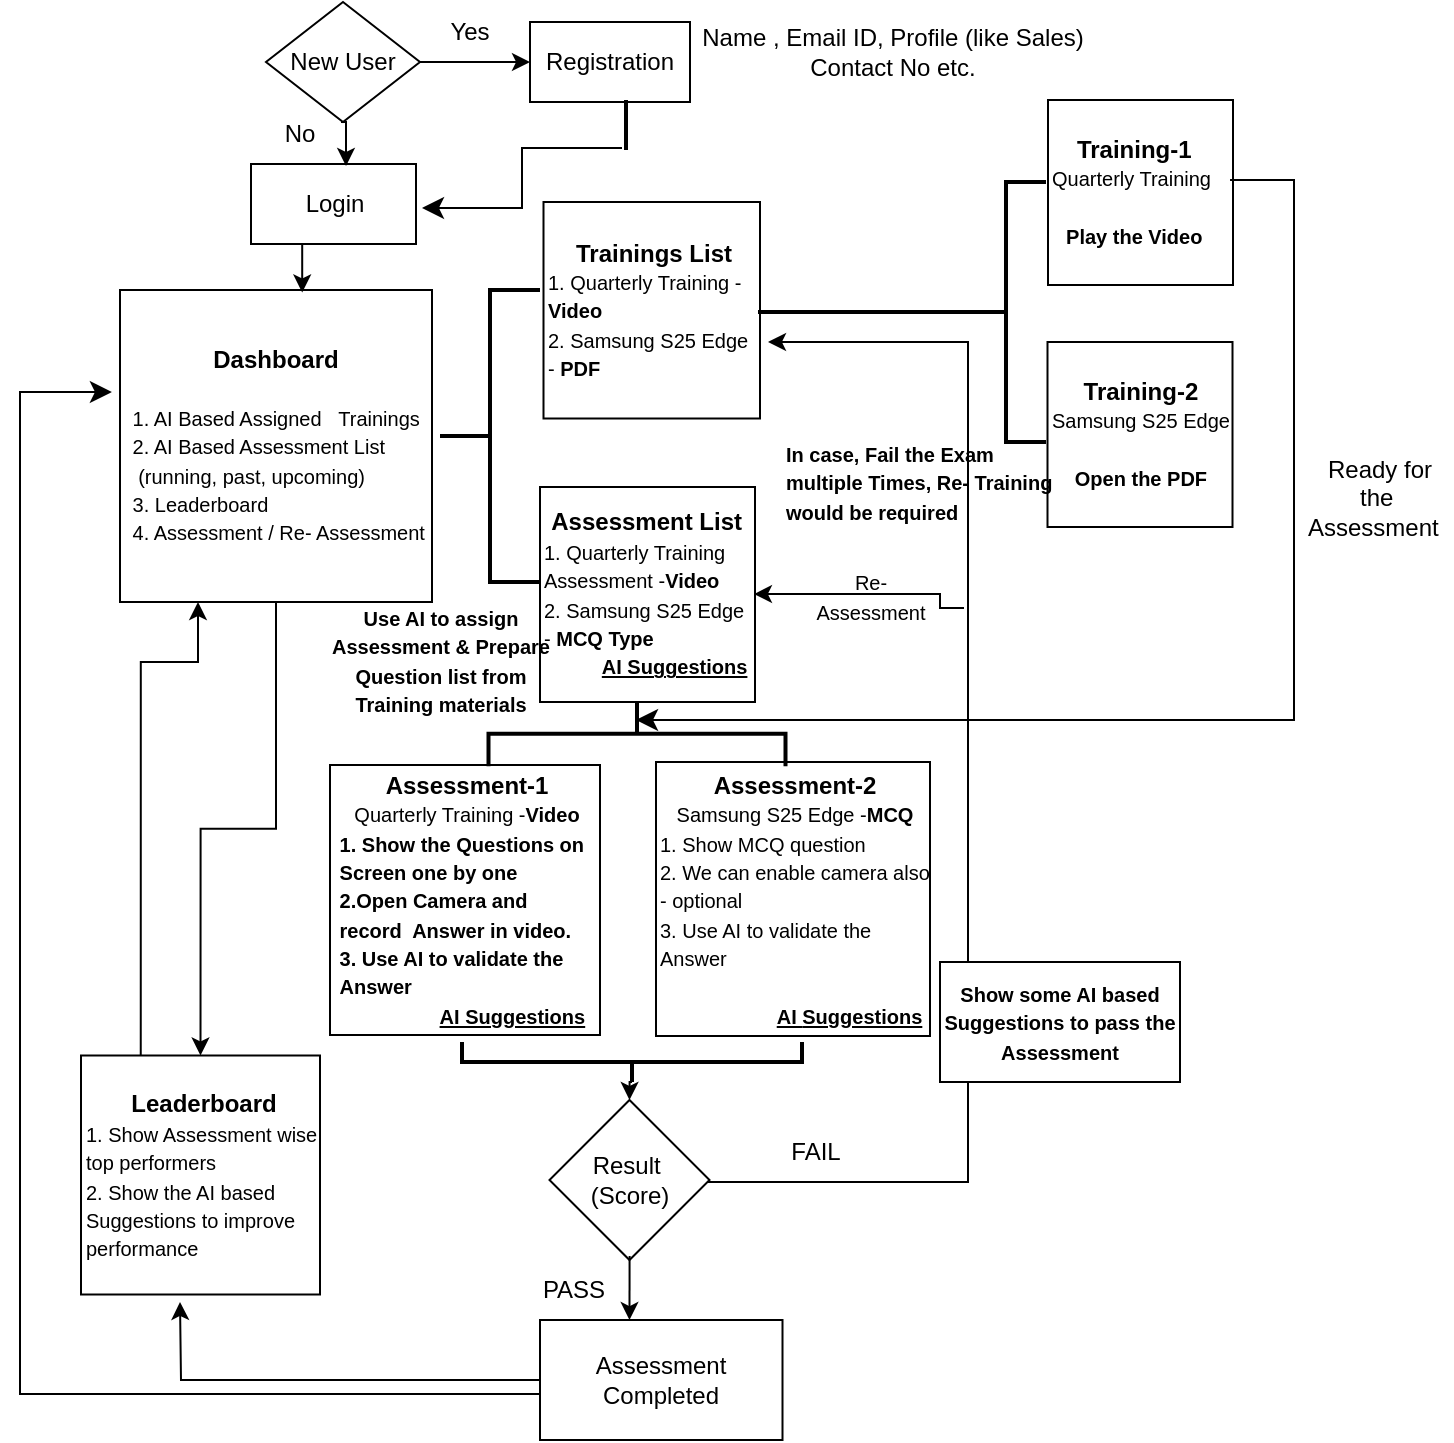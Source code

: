 <mxfile version="27.0.9">
  <diagram name="Page-1" id="fs7zEqEocok4wqV7YWik">
    <mxGraphModel dx="872" dy="534" grid="1" gridSize="10" guides="1" tooltips="1" connect="1" arrows="1" fold="1" page="1" pageScale="1" pageWidth="850" pageHeight="1100" math="0" shadow="0">
      <root>
        <mxCell id="0" />
        <mxCell id="1" parent="0" />
        <mxCell id="q4rNP5gYNwX9MC71njMD-92" style="edgeStyle=orthogonalEdgeStyle;rounded=0;orthogonalLoop=1;jettySize=auto;html=1;entryX=0;entryY=0.5;entryDx=0;entryDy=0;" edge="1" parent="1" source="q4rNP5gYNwX9MC71njMD-1" target="q4rNP5gYNwX9MC71njMD-2">
          <mxGeometry relative="1" as="geometry" />
        </mxCell>
        <mxCell id="q4rNP5gYNwX9MC71njMD-1" value="New User" style="rhombus;whiteSpace=wrap;html=1;" vertex="1" parent="1">
          <mxGeometry x="213" y="20" width="77" height="60" as="geometry" />
        </mxCell>
        <mxCell id="q4rNP5gYNwX9MC71njMD-2" value="Registration" style="rounded=0;whiteSpace=wrap;html=1;" vertex="1" parent="1">
          <mxGeometry x="345" y="30" width="80" height="40" as="geometry" />
        </mxCell>
        <mxCell id="q4rNP5gYNwX9MC71njMD-3" value="Login" style="rounded=0;whiteSpace=wrap;html=1;" vertex="1" parent="1">
          <mxGeometry x="205.5" y="101" width="82.5" height="40" as="geometry" />
        </mxCell>
        <mxCell id="q4rNP5gYNwX9MC71njMD-59" style="edgeStyle=orthogonalEdgeStyle;rounded=0;orthogonalLoop=1;jettySize=auto;html=1;entryX=0.5;entryY=0;entryDx=0;entryDy=0;" edge="1" parent="1" source="q4rNP5gYNwX9MC71njMD-6" target="q4rNP5gYNwX9MC71njMD-58">
          <mxGeometry relative="1" as="geometry">
            <mxPoint x="220" y="350" as="targetPoint" />
          </mxGeometry>
        </mxCell>
        <mxCell id="q4rNP5gYNwX9MC71njMD-6" value="&lt;b&gt;Dashboard&lt;/b&gt;&lt;div&gt;&lt;br&gt;&lt;/div&gt;&lt;div style=&quot;text-align: left;&quot;&gt;&lt;font style=&quot;font-size: 10px;&quot;&gt;&amp;nbsp;1. AI Based Assigned&amp;nbsp; &amp;nbsp;Trainings&lt;/font&gt;&lt;/div&gt;&lt;div style=&quot;text-align: left;&quot;&gt;&lt;font style=&quot;font-size: 10px;&quot;&gt;&amp;nbsp;2. AI Based Assessment List&lt;/font&gt;&lt;/div&gt;&lt;div style=&quot;text-align: left;&quot;&gt;&lt;font style=&quot;font-size: 10px;&quot;&gt;&amp;nbsp; (running, past, upcoming)&lt;/font&gt;&lt;/div&gt;&lt;div style=&quot;text-align: left;&quot;&gt;&lt;font style=&quot;font-size: 10px;&quot;&gt;&amp;nbsp;3. Leaderboard&lt;/font&gt;&lt;/div&gt;&lt;div style=&quot;text-align: left;&quot;&gt;&lt;font style=&quot;font-size: 10px;&quot;&gt;&amp;nbsp;4. Assessment / Re- Assessment&lt;/font&gt;&lt;/div&gt;" style="whiteSpace=wrap;html=1;aspect=fixed;" vertex="1" parent="1">
          <mxGeometry x="140" y="164" width="156" height="156" as="geometry" />
        </mxCell>
        <mxCell id="q4rNP5gYNwX9MC71njMD-7" value="&lt;div style=&quot;text-align: center;&quot;&gt;&lt;b style=&quot;background-color: transparent; color: light-dark(rgb(0, 0, 0), rgb(255, 255, 255));&quot;&gt;Trainings List&lt;/b&gt;&lt;/div&gt;&lt;div&gt;&lt;font style=&quot;font-size: 10px;&quot;&gt;1. Quarterly Training -&lt;b&gt;Video&amp;nbsp;&lt;/b&gt;&lt;/font&gt;&lt;/div&gt;&lt;div&gt;&lt;font style=&quot;font-size: 10px;&quot;&gt;2. Samsung S25 Edge - &lt;b&gt;PDF&lt;/b&gt;&lt;/font&gt;&lt;/div&gt;" style="whiteSpace=wrap;html=1;aspect=fixed;align=left;" vertex="1" parent="1">
          <mxGeometry x="351.75" y="120" width="108.25" height="108.25" as="geometry" />
        </mxCell>
        <mxCell id="q4rNP5gYNwX9MC71njMD-86" style="edgeStyle=orthogonalEdgeStyle;rounded=0;orthogonalLoop=1;jettySize=auto;html=1;entryX=0.974;entryY=0.426;entryDx=0;entryDy=0;entryPerimeter=0;" edge="1" parent="1">
          <mxGeometry relative="1" as="geometry">
            <mxPoint x="456.965" y="316.035" as="targetPoint" />
            <mxPoint x="562" y="323" as="sourcePoint" />
            <Array as="points">
              <mxPoint x="550" y="323" />
              <mxPoint x="550" y="316" />
            </Array>
          </mxGeometry>
        </mxCell>
        <mxCell id="q4rNP5gYNwX9MC71njMD-8" value="&lt;div style=&quot;text-align: center;&quot;&gt;&lt;b style=&quot;background-color: transparent; color: light-dark(rgb(0, 0, 0), rgb(255, 255, 255));&quot;&gt;Assessment List&amp;nbsp;&lt;/b&gt;&lt;/div&gt;&lt;div&gt;&lt;font style=&quot;font-size: 10px;&quot;&gt;1. Quarterly Training Assessment -&lt;b&gt;Video&amp;nbsp;&lt;/b&gt;&lt;/font&gt;&lt;/div&gt;&lt;div&gt;&lt;font style=&quot;font-size: 10px;&quot;&gt;2. Samsung S25 Edge - &lt;b&gt;MCQ Type&amp;nbsp;&lt;/b&gt;&lt;/font&gt;&lt;/div&gt;&lt;div&gt;&lt;font style=&quot;&quot;&gt;&lt;span style=&quot;font-weight: bold; font-size: 10px; white-space: pre;&quot;&gt;&#x9;&lt;/span&gt;&lt;b&gt;&amp;nbsp; &lt;/b&gt;&lt;font style=&quot;font-size: 10px;&quot;&gt;&lt;u style=&quot;&quot;&gt;&lt;b&gt;AI Suggestions&lt;/b&gt;&lt;/u&gt;&lt;/font&gt;&lt;/font&gt;&lt;/div&gt;" style="whiteSpace=wrap;html=1;aspect=fixed;align=left;" vertex="1" parent="1">
          <mxGeometry x="350" y="262.5" width="107.5" height="107.5" as="geometry" />
        </mxCell>
        <mxCell id="q4rNP5gYNwX9MC71njMD-9" value="&lt;div style=&quot;text-align: center;&quot;&gt;&lt;span style=&quot;background-color: transparent; color: light-dark(rgb(0, 0, 0), rgb(255, 255, 255)); text-align: left;&quot;&gt;&lt;b&gt;&lt;br&gt;&lt;/b&gt;&lt;/span&gt;&lt;/div&gt;&lt;div style=&quot;text-align: center;&quot;&gt;&lt;span style=&quot;background-color: transparent; color: light-dark(rgb(0, 0, 0), rgb(255, 255, 255)); text-align: left;&quot;&gt;&lt;b&gt;&lt;br&gt;&lt;/b&gt;&lt;/span&gt;&lt;/div&gt;&lt;div style=&quot;text-align: center;&quot;&gt;&lt;span style=&quot;background-color: transparent; color: light-dark(rgb(0, 0, 0), rgb(255, 255, 255)); text-align: left;&quot;&gt;&lt;b&gt;Assessment-1&lt;/b&gt;&lt;/span&gt;&lt;/div&gt;&lt;div style=&quot;text-align: center;&quot;&gt;&lt;span style=&quot;font-size: 10px; background-color: transparent; color: light-dark(rgb(0, 0, 0), rgb(255, 255, 255)); text-align: left;&quot;&gt;Quarterly Training -&lt;/span&gt;&lt;b style=&quot;font-size: 10px; background-color: transparent; color: light-dark(rgb(0, 0, 0), rgb(255, 255, 255)); text-align: left;&quot;&gt;Video&lt;/b&gt;&lt;/div&gt;&lt;div style=&quot;&quot;&gt;&lt;b style=&quot;font-size: 10px; background-color: transparent; color: light-dark(rgb(0, 0, 0), rgb(255, 255, 255));&quot;&gt;&amp;nbsp;1. Show the Questions on&amp;nbsp; &amp;nbsp;Screen one by one&lt;/b&gt;&lt;/div&gt;&lt;div style=&quot;&quot;&gt;&lt;b style=&quot;font-size: 10px; background-color: transparent; color: light-dark(rgb(0, 0, 0), rgb(255, 255, 255));&quot;&gt;&amp;nbsp;2.Open Camera and&amp;nbsp; &amp;nbsp;record&amp;nbsp; Answer in video.&lt;/b&gt;&lt;/div&gt;&lt;div style=&quot;&quot;&gt;&lt;b style=&quot;font-size: 10px; background-color: transparent; color: light-dark(rgb(0, 0, 0), rgb(255, 255, 255));&quot;&gt;&amp;nbsp;3. Use AI to validate the&amp;nbsp; &amp;nbsp;Answer&lt;/b&gt;&lt;/div&gt;&lt;div style=&quot;&quot;&gt;&lt;span style=&quot;font-size: 10px; background-color: transparent; color: light-dark(rgb(0, 0, 0), rgb(255, 255, 255));&quot;&gt;&lt;span style=&quot;font-weight: bold; white-space: pre;&quot;&gt;&#x9;&lt;/span&gt;&lt;span style=&quot;font-weight: bold; white-space: pre;&quot;&gt;&#x9;&lt;/span&gt;&amp;nbsp; &amp;nbsp;&lt;u style=&quot;&quot;&gt;&lt;b&gt;AI Suggestions&lt;/b&gt;&lt;/u&gt;&lt;/span&gt;&lt;/div&gt;&lt;div&gt;&lt;br&gt;&lt;/div&gt;&lt;div&gt;&lt;br&gt;&lt;/div&gt;" style="whiteSpace=wrap;html=1;aspect=fixed;align=left;" vertex="1" parent="1">
          <mxGeometry x="245" y="401.5" width="135" height="135" as="geometry" />
        </mxCell>
        <mxCell id="q4rNP5gYNwX9MC71njMD-11" value="&lt;div style=&quot;text-align: center;&quot;&gt;&lt;b style=&quot;background-color: transparent; color: light-dark(rgb(0, 0, 0), rgb(255, 255, 255));&quot;&gt;Training-1&lt;/b&gt;&lt;/div&gt;&lt;div&gt;&lt;font style=&quot;font-size: 10px;&quot;&gt;Quarterly Training&amp;nbsp;&lt;/font&gt;&lt;/div&gt;&lt;div&gt;&lt;font style=&quot;font-size: 10px;&quot;&gt;&lt;br&gt;&lt;/font&gt;&lt;/div&gt;&lt;div style=&quot;text-align: center;&quot;&gt;&lt;span style=&quot;font-size: 10px;&quot;&gt;&lt;b&gt;Play the Video&lt;/b&gt;&lt;/span&gt;&lt;/div&gt;" style="whiteSpace=wrap;html=1;aspect=fixed;align=left;" vertex="1" parent="1">
          <mxGeometry x="604" y="69" width="92.5" height="92.5" as="geometry" />
        </mxCell>
        <mxCell id="q4rNP5gYNwX9MC71njMD-12" value="&lt;div style=&quot;text-align: center;&quot;&gt;&lt;b style=&quot;background-color: transparent; color: light-dark(rgb(0, 0, 0), rgb(255, 255, 255));&quot;&gt;Training-2&lt;/b&gt;&lt;/div&gt;&lt;div&gt;&lt;font style=&quot;font-size: 10px;&quot;&gt;Samsung S25 Edge&lt;/font&gt;&lt;/div&gt;&lt;div&gt;&lt;font style=&quot;font-size: 10px;&quot;&gt;&lt;br&gt;&lt;/font&gt;&lt;/div&gt;&lt;div style=&quot;text-align: center;&quot;&gt;&lt;span style=&quot;font-size: 10px;&quot;&gt;&lt;b&gt;Open the PDF&lt;/b&gt;&lt;/span&gt;&lt;/div&gt;" style="whiteSpace=wrap;html=1;aspect=fixed;align=left;" vertex="1" parent="1">
          <mxGeometry x="603.75" y="190" width="92.5" height="92.5" as="geometry" />
        </mxCell>
        <mxCell id="q4rNP5gYNwX9MC71njMD-84" style="edgeStyle=orthogonalEdgeStyle;rounded=0;orthogonalLoop=1;jettySize=auto;html=1;exitX=0.941;exitY=0.513;exitDx=0;exitDy=0;exitPerimeter=0;" edge="1" parent="1">
          <mxGeometry relative="1" as="geometry">
            <mxPoint x="464" y="190" as="targetPoint" />
            <mxPoint x="431.03" y="610.04" as="sourcePoint" />
            <Array as="points">
              <mxPoint x="564" y="610" />
              <mxPoint x="564" y="190" />
            </Array>
          </mxGeometry>
        </mxCell>
        <mxCell id="q4rNP5gYNwX9MC71njMD-14" value="Result&amp;nbsp;&lt;div&gt;(Score)&lt;/div&gt;" style="rhombus;whiteSpace=wrap;html=1;" vertex="1" parent="1">
          <mxGeometry x="354.75" y="569" width="80" height="80" as="geometry" />
        </mxCell>
        <mxCell id="q4rNP5gYNwX9MC71njMD-88" style="edgeStyle=orthogonalEdgeStyle;rounded=0;orthogonalLoop=1;jettySize=auto;html=1;exitX=0;exitY=0.5;exitDx=0;exitDy=0;" edge="1" parent="1" source="q4rNP5gYNwX9MC71njMD-15">
          <mxGeometry relative="1" as="geometry">
            <mxPoint x="170" y="670" as="targetPoint" />
          </mxGeometry>
        </mxCell>
        <mxCell id="q4rNP5gYNwX9MC71njMD-15" value="Assessment Completed" style="rounded=0;whiteSpace=wrap;html=1;" vertex="1" parent="1">
          <mxGeometry x="350" y="679" width="121.25" height="60" as="geometry" />
        </mxCell>
        <mxCell id="q4rNP5gYNwX9MC71njMD-21" value="" style="strokeWidth=2;html=1;shape=mxgraph.flowchart.annotation_2;align=left;labelPosition=right;pointerEvents=1;" vertex="1" parent="1">
          <mxGeometry x="563" y="110" width="40" height="130" as="geometry" />
        </mxCell>
        <mxCell id="q4rNP5gYNwX9MC71njMD-22" value="" style="strokeWidth=2;html=1;shape=mxgraph.flowchart.annotation_2;align=left;labelPosition=right;pointerEvents=1;" vertex="1" parent="1">
          <mxGeometry x="300" y="164" width="50" height="146" as="geometry" />
        </mxCell>
        <mxCell id="q4rNP5gYNwX9MC71njMD-32" value="" style="edgeStyle=elbowEdgeStyle;elbow=horizontal;endArrow=classic;html=1;curved=0;rounded=0;endSize=8;startSize=8;" edge="1" parent="1">
          <mxGeometry width="50" height="50" relative="1" as="geometry">
            <mxPoint x="391" y="93" as="sourcePoint" />
            <mxPoint x="291" y="123" as="targetPoint" />
          </mxGeometry>
        </mxCell>
        <mxCell id="q4rNP5gYNwX9MC71njMD-34" value="" style="line;strokeWidth=2;html=1;direction=south;" vertex="1" parent="1">
          <mxGeometry x="388" y="69" width="10" height="25" as="geometry" />
        </mxCell>
        <mxCell id="q4rNP5gYNwX9MC71njMD-49" value="" style="line;strokeWidth=2;html=1;" vertex="1" parent="1">
          <mxGeometry x="459" y="170" width="112" height="10" as="geometry" />
        </mxCell>
        <mxCell id="q4rNP5gYNwX9MC71njMD-52" value="PASS" style="text;html=1;align=center;verticalAlign=middle;whiteSpace=wrap;rounded=0;" vertex="1" parent="1">
          <mxGeometry x="337" y="649" width="60" height="30" as="geometry" />
        </mxCell>
        <mxCell id="q4rNP5gYNwX9MC71njMD-53" value="FAIL" style="text;html=1;align=center;verticalAlign=middle;whiteSpace=wrap;rounded=0;" vertex="1" parent="1">
          <mxGeometry x="457.5" y="580" width="60" height="30" as="geometry" />
        </mxCell>
        <mxCell id="q4rNP5gYNwX9MC71njMD-54" value="&lt;font style=&quot;font-size: 10px;&quot;&gt;In case, Fail the Exam multiple Times, Re- Training would be required&lt;/font&gt;" style="text;html=1;align=left;verticalAlign=middle;whiteSpace=wrap;rounded=0;fontStyle=1" vertex="1" parent="1">
          <mxGeometry x="471.25" y="220" width="140" height="80" as="geometry" />
        </mxCell>
        <mxCell id="q4rNP5gYNwX9MC71njMD-55" value="&lt;font style=&quot;font-size: 10px;&quot;&gt;Show some AI based Suggestions to pass the Assessment&lt;/font&gt;" style="rounded=0;whiteSpace=wrap;html=1;fontStyle=1" vertex="1" parent="1">
          <mxGeometry x="550" y="500" width="120" height="60" as="geometry" />
        </mxCell>
        <mxCell id="q4rNP5gYNwX9MC71njMD-56" value="" style="endArrow=classic;html=1;rounded=0;" edge="1" parent="1">
          <mxGeometry width="50" height="50" relative="1" as="geometry">
            <mxPoint x="504" y="450" as="sourcePoint" />
            <mxPoint x="477" y="450" as="targetPoint" />
          </mxGeometry>
        </mxCell>
        <mxCell id="q4rNP5gYNwX9MC71njMD-97" style="edgeStyle=orthogonalEdgeStyle;rounded=0;orthogonalLoop=1;jettySize=auto;html=1;exitX=0.25;exitY=0;exitDx=0;exitDy=0;entryX=0.25;entryY=1;entryDx=0;entryDy=0;" edge="1" parent="1" source="q4rNP5gYNwX9MC71njMD-58" target="q4rNP5gYNwX9MC71njMD-6">
          <mxGeometry relative="1" as="geometry">
            <Array as="points">
              <mxPoint x="150" y="350" />
              <mxPoint x="179" y="350" />
            </Array>
          </mxGeometry>
        </mxCell>
        <mxCell id="q4rNP5gYNwX9MC71njMD-58" value="&lt;div style=&quot;text-align: center;&quot;&gt;&lt;b style=&quot;background-color: transparent; color: light-dark(rgb(0, 0, 0), rgb(255, 255, 255));&quot;&gt;Leaderboard&lt;/b&gt;&lt;/div&gt;&lt;div&gt;&lt;font style=&quot;font-size: 10px;&quot;&gt;1. Show Assessment wise top performers&lt;/font&gt;&lt;/div&gt;&lt;div&gt;&lt;font style=&quot;font-size: 10px;&quot;&gt;2. Show the AI based Suggestions to improve performance&lt;/font&gt;&lt;/div&gt;" style="whiteSpace=wrap;html=1;aspect=fixed;align=left;" vertex="1" parent="1">
          <mxGeometry x="120.5" y="546.75" width="119.5" height="119.5" as="geometry" />
        </mxCell>
        <mxCell id="q4rNP5gYNwX9MC71njMD-60" value="Name , Email ID, Profile (like Sales)&lt;div&gt;Contact No etc.&lt;/div&gt;" style="text;html=1;align=center;verticalAlign=middle;whiteSpace=wrap;rounded=0;" vertex="1" parent="1">
          <mxGeometry x="430" y="30" width="193" height="30" as="geometry" />
        </mxCell>
        <mxCell id="q4rNP5gYNwX9MC71njMD-71" value="" style="edgeStyle=elbowEdgeStyle;elbow=horizontal;endArrow=classic;html=1;curved=0;rounded=0;endSize=8;startSize=8;entryX=0.41;entryY=0.483;entryDx=0;entryDy=0;entryPerimeter=0;exitX=0.984;exitY=0.432;exitDx=0;exitDy=0;exitPerimeter=0;" edge="1" parent="1" source="q4rNP5gYNwX9MC71njMD-11">
          <mxGeometry width="50" height="50" relative="1" as="geometry">
            <mxPoint x="710" y="111" as="sourcePoint" />
            <mxPoint x="398.024" y="378.99" as="targetPoint" />
            <Array as="points">
              <mxPoint x="727" y="306" />
            </Array>
          </mxGeometry>
        </mxCell>
        <mxCell id="q4rNP5gYNwX9MC71njMD-72" value="" style="edgeStyle=elbowEdgeStyle;elbow=horizontal;endArrow=classic;html=1;curved=0;rounded=0;endSize=8;startSize=8;exitX=0;exitY=0.75;exitDx=0;exitDy=0;entryX=-0.026;entryY=0.327;entryDx=0;entryDy=0;entryPerimeter=0;" edge="1" parent="1" target="q4rNP5gYNwX9MC71njMD-6">
          <mxGeometry width="50" height="50" relative="1" as="geometry">
            <mxPoint x="350" y="716" as="sourcePoint" />
            <mxPoint x="160" y="215" as="targetPoint" />
            <Array as="points">
              <mxPoint x="90" y="470" />
            </Array>
          </mxGeometry>
        </mxCell>
        <mxCell id="q4rNP5gYNwX9MC71njMD-73" value="Ready for the&amp;nbsp; Assessment&amp;nbsp;&amp;nbsp;" style="text;html=1;align=center;verticalAlign=middle;whiteSpace=wrap;rounded=0;" vertex="1" parent="1">
          <mxGeometry x="740" y="252.5" width="60" height="30" as="geometry" />
        </mxCell>
        <mxCell id="q4rNP5gYNwX9MC71njMD-74" value="Yes" style="text;html=1;align=center;verticalAlign=middle;whiteSpace=wrap;rounded=0;" vertex="1" parent="1">
          <mxGeometry x="285" y="20" width="60" height="30" as="geometry" />
        </mxCell>
        <mxCell id="q4rNP5gYNwX9MC71njMD-75" value="No" style="text;html=1;align=center;verticalAlign=middle;whiteSpace=wrap;rounded=0;" vertex="1" parent="1">
          <mxGeometry x="200" y="71" width="60" height="30" as="geometry" />
        </mxCell>
        <mxCell id="q4rNP5gYNwX9MC71njMD-77" value="&lt;div style=&quot;text-align: center;&quot;&gt;&lt;b style=&quot;background-color: transparent; color: light-dark(rgb(0, 0, 0), rgb(255, 255, 255)); text-align: left;&quot;&gt;&lt;br&gt;&lt;/b&gt;&lt;/div&gt;&lt;div style=&quot;text-align: center;&quot;&gt;&lt;b style=&quot;background-color: transparent; color: light-dark(rgb(0, 0, 0), rgb(255, 255, 255)); text-align: left;&quot;&gt;Assessment-2&lt;/b&gt;&lt;/div&gt;&lt;div style=&quot;text-align: center;&quot;&gt;&lt;span style=&quot;font-size: 10px; background-color: transparent; color: light-dark(rgb(0, 0, 0), rgb(255, 255, 255)); text-align: left;&quot;&gt;Samsung S25 Edge -&lt;/span&gt;&lt;b style=&quot;font-size: 10px; background-color: transparent; color: light-dark(rgb(0, 0, 0), rgb(255, 255, 255)); text-align: left;&quot;&gt;MCQ&lt;/b&gt;&lt;/div&gt;&lt;div style=&quot;&quot;&gt;&lt;span style=&quot;font-size: 10px; background-color: transparent; color: light-dark(rgb(0, 0, 0), rgb(255, 255, 255));&quot;&gt;1. Show MCQ question&lt;/span&gt;&lt;/div&gt;&lt;div style=&quot;&quot;&gt;&lt;span style=&quot;font-size: 10px; background-color: transparent; color: light-dark(rgb(0, 0, 0), rgb(255, 255, 255));&quot;&gt;2. We can enable camera also - optional&lt;/span&gt;&lt;/div&gt;&lt;div style=&quot;&quot;&gt;&lt;span style=&quot;font-size: 10px; background-color: transparent; color: light-dark(rgb(0, 0, 0), rgb(255, 255, 255));&quot;&gt;3. Use AI to validate the Answer&lt;/span&gt;&lt;/div&gt;&lt;div style=&quot;&quot;&gt;&lt;span style=&quot;font-size: 10px; background-color: transparent; color: light-dark(rgb(0, 0, 0), rgb(255, 255, 255));&quot;&gt;&lt;br&gt;&lt;/span&gt;&lt;/div&gt;&lt;div&gt;&lt;font style=&quot;font-size: 10px;&quot;&gt;&lt;span style=&quot;text-decoration-line: underline; white-space: pre;&quot;&gt;&#x9;&lt;/span&gt;&lt;span style=&quot;text-decoration-line: underline; white-space: pre;&quot;&gt;&#x9;&lt;/span&gt;&amp;nbsp; &amp;nbsp; &amp;nbsp;&lt;u&gt;&lt;b&gt;AI&amp;nbsp;&lt;/b&gt;&lt;/u&gt;&lt;b style=&quot;text-decoration-line: underline;&quot;&gt;Suggestions&lt;/b&gt;&lt;/font&gt;&lt;/div&gt;&lt;div&gt;&lt;br&gt;&lt;/div&gt;" style="whiteSpace=wrap;html=1;aspect=fixed;align=left;" vertex="1" parent="1">
          <mxGeometry x="408" y="400" width="137" height="137" as="geometry" />
        </mxCell>
        <mxCell id="q4rNP5gYNwX9MC71njMD-78" value="" style="strokeWidth=2;html=1;shape=mxgraph.flowchart.annotation_2;align=left;labelPosition=right;pointerEvents=1;rotation=90;" vertex="1" parent="1">
          <mxGeometry x="382.28" y="311.66" width="32.44" height="148.5" as="geometry" />
        </mxCell>
        <mxCell id="q4rNP5gYNwX9MC71njMD-79" value="&lt;font style=&quot;font-size: 10px;&quot;&gt;Use AI to assign Assessment &amp;amp; Prepare Question list from Training materials&lt;/font&gt;" style="text;html=1;align=center;verticalAlign=middle;whiteSpace=wrap;rounded=0;fontStyle=1" vertex="1" parent="1">
          <mxGeometry x="240" y="320" width="121" height="57.5" as="geometry" />
        </mxCell>
        <mxCell id="q4rNP5gYNwX9MC71njMD-83" style="edgeStyle=orthogonalEdgeStyle;rounded=0;orthogonalLoop=1;jettySize=auto;html=1;exitX=0;exitY=0.5;exitDx=0;exitDy=0;exitPerimeter=0;entryX=0.5;entryY=0;entryDx=0;entryDy=0;" edge="1" parent="1" source="q4rNP5gYNwX9MC71njMD-80" target="q4rNP5gYNwX9MC71njMD-14">
          <mxGeometry relative="1" as="geometry" />
        </mxCell>
        <mxCell id="q4rNP5gYNwX9MC71njMD-80" value="" style="strokeWidth=2;html=1;shape=mxgraph.flowchart.annotation_2;align=left;labelPosition=right;pointerEvents=1;rotation=-90;" vertex="1" parent="1">
          <mxGeometry x="386" y="465" width="20" height="170" as="geometry" />
        </mxCell>
        <mxCell id="q4rNP5gYNwX9MC71njMD-81" style="edgeStyle=orthogonalEdgeStyle;rounded=0;orthogonalLoop=1;jettySize=auto;html=1;entryX=0.369;entryY=0.067;entryDx=0;entryDy=0;entryPerimeter=0;" edge="1" parent="1">
          <mxGeometry relative="1" as="geometry">
            <mxPoint x="394.8" y="646.95" as="sourcePoint" />
            <mxPoint x="394.741" y="679.02" as="targetPoint" />
          </mxGeometry>
        </mxCell>
        <mxCell id="q4rNP5gYNwX9MC71njMD-89" value="&lt;font style=&quot;font-size: 10px;&quot;&gt;Re-Assessment&lt;/font&gt;" style="text;html=1;align=center;verticalAlign=middle;whiteSpace=wrap;rounded=0;" vertex="1" parent="1">
          <mxGeometry x="481.5" y="302.25" width="67" height="30" as="geometry" />
        </mxCell>
        <mxCell id="q4rNP5gYNwX9MC71njMD-93" style="edgeStyle=orthogonalEdgeStyle;rounded=0;orthogonalLoop=1;jettySize=auto;html=1;exitX=0.5;exitY=1;exitDx=0;exitDy=0;entryX=0.588;entryY=0.025;entryDx=0;entryDy=0;entryPerimeter=0;" edge="1" parent="1">
          <mxGeometry relative="1" as="geometry">
            <mxPoint x="250.5" y="80" as="sourcePoint" />
            <mxPoint x="253.01" y="102" as="targetPoint" />
          </mxGeometry>
        </mxCell>
        <mxCell id="q4rNP5gYNwX9MC71njMD-94" style="edgeStyle=orthogonalEdgeStyle;rounded=0;orthogonalLoop=1;jettySize=auto;html=1;exitX=0.5;exitY=1;exitDx=0;exitDy=0;entryX=0.584;entryY=0.008;entryDx=0;entryDy=0;entryPerimeter=0;" edge="1" parent="1" source="q4rNP5gYNwX9MC71njMD-3" target="q4rNP5gYNwX9MC71njMD-6">
          <mxGeometry relative="1" as="geometry" />
        </mxCell>
      </root>
    </mxGraphModel>
  </diagram>
</mxfile>
